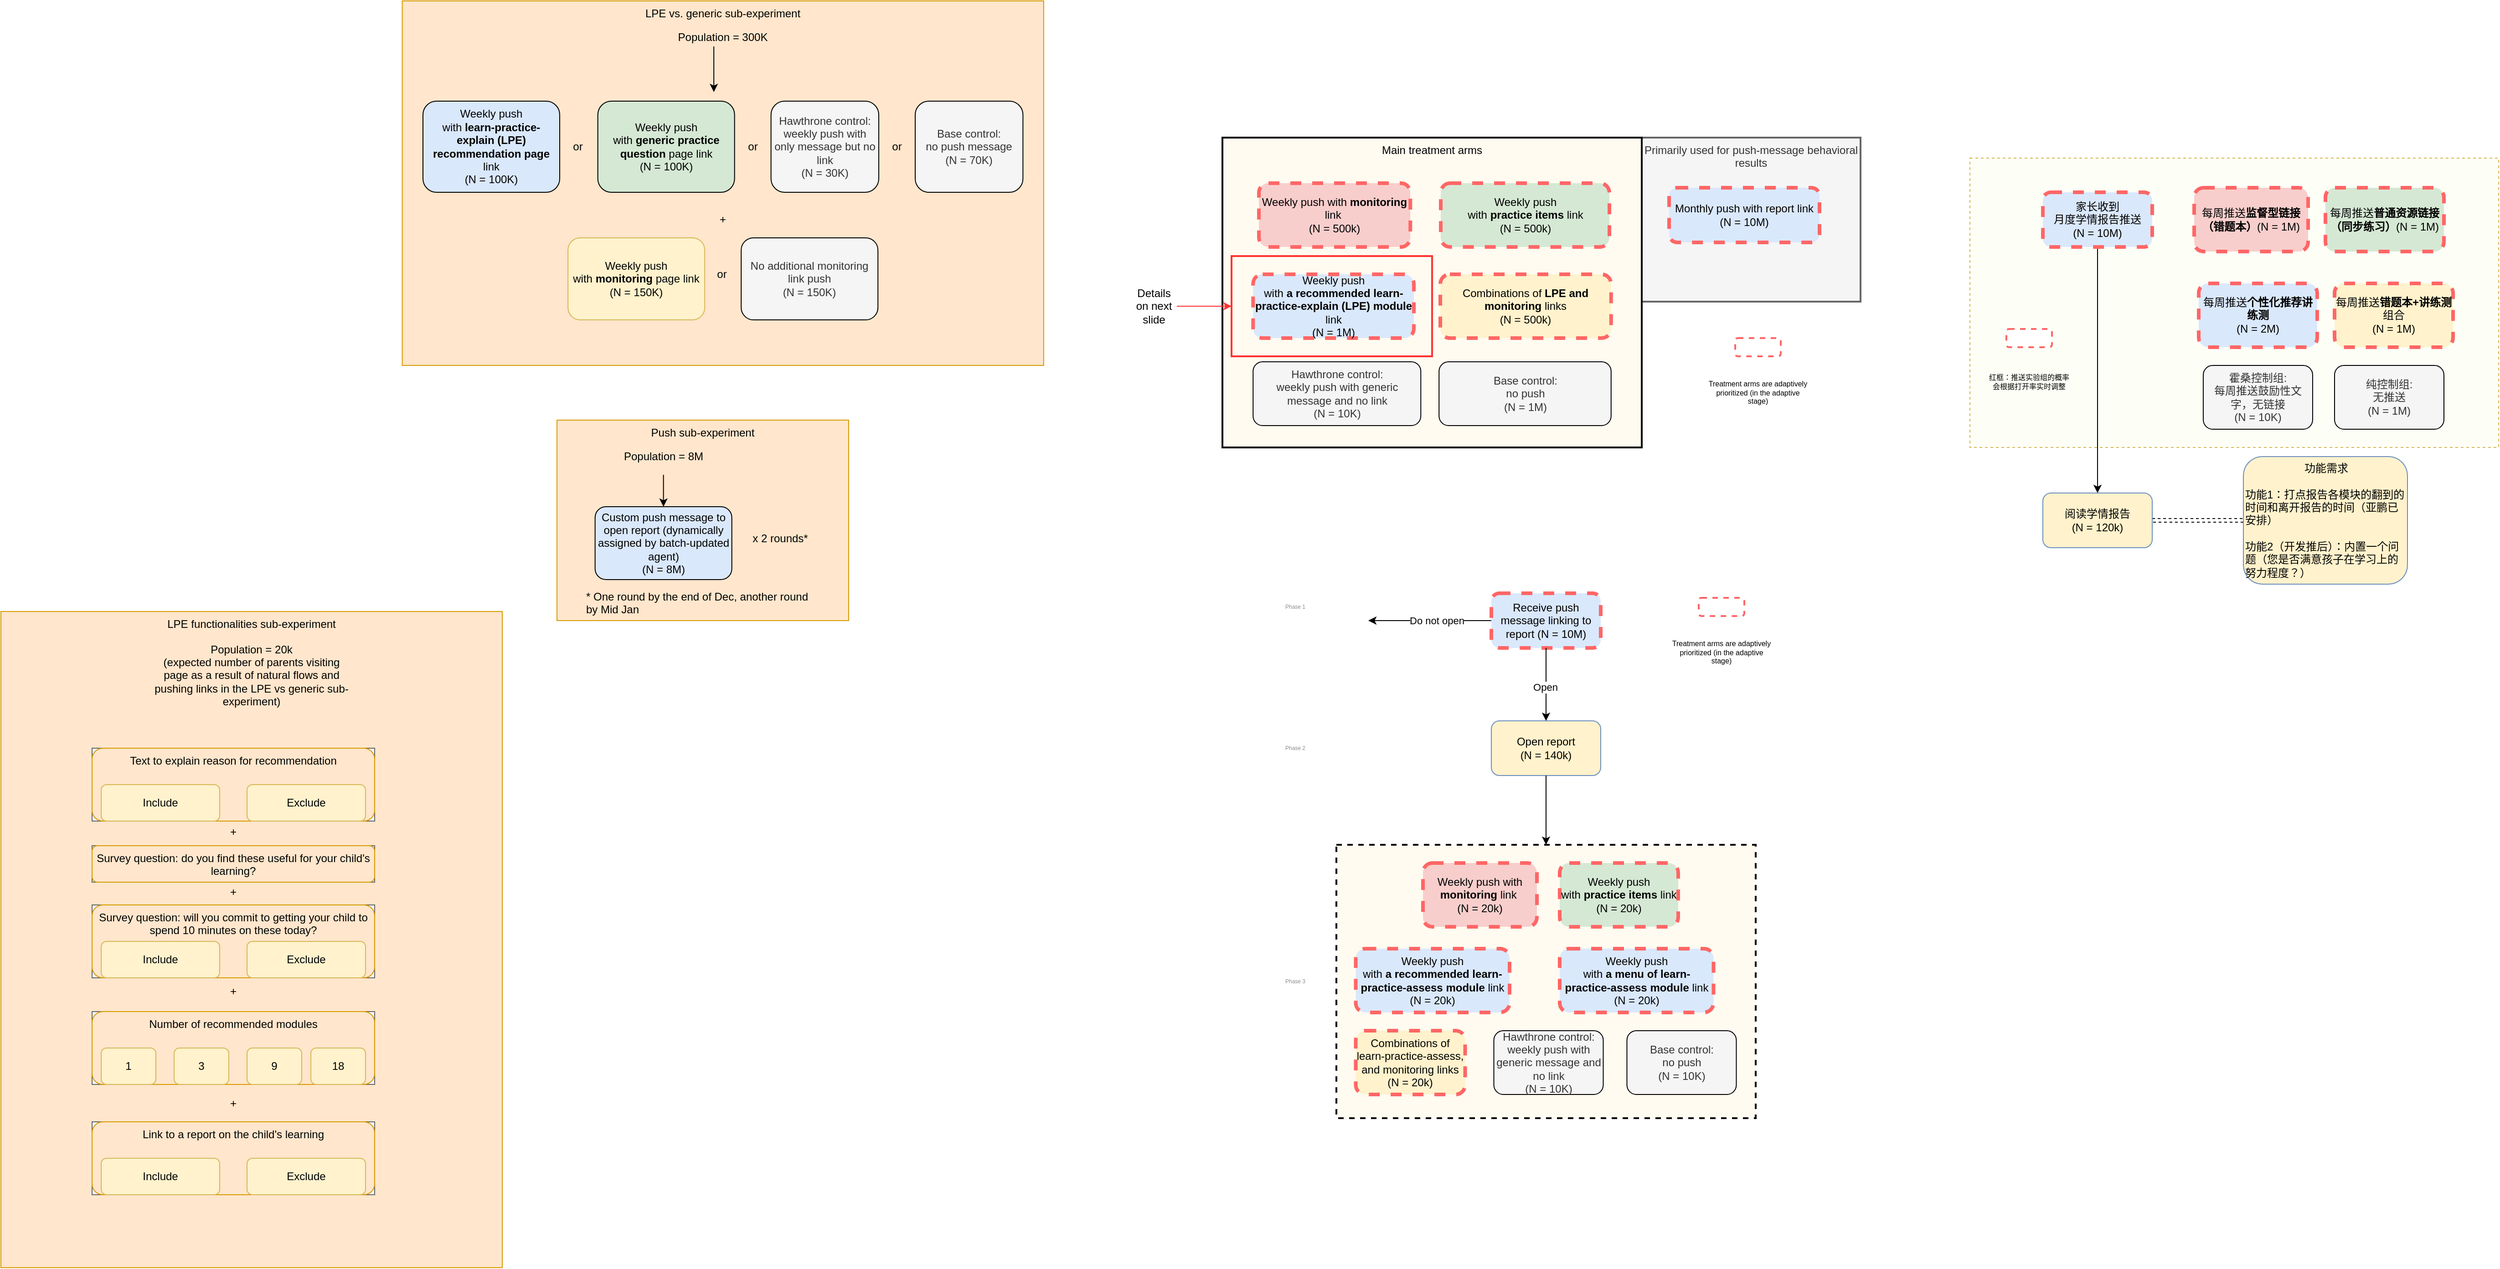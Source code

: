 <mxfile version="13.10.0" type="github">
  <diagram id="wmqv1iFFO38fnpzEHn-s" name="Page-1">
    <mxGraphModel dx="2842" dy="1782" grid="1" gridSize="10" guides="1" tooltips="1" connect="1" arrows="1" fold="1" page="1" pageScale="1" pageWidth="827" pageHeight="1169" math="0" shadow="0">
      <root>
        <mxCell id="0" />
        <mxCell id="1" parent="0" />
        <mxCell id="yDWuqftPPL2XFV_4qdqE-8" value="" style="rounded=0;whiteSpace=wrap;html=1;strokeColor=#d6b656;dashed=1;fillColor=#FDFFF7;" parent="1" vertex="1">
          <mxGeometry x="870" y="-897.5" width="580" height="317.5" as="geometry" />
        </mxCell>
        <mxCell id="1nqe7X7OOSDAjEZEZXh3-1" style="edgeStyle=orthogonalEdgeStyle;rounded=0;orthogonalLoop=1;jettySize=auto;html=1;entryX=0.5;entryY=0;entryDx=0;entryDy=0;" parent="1" source="1nqe7X7OOSDAjEZEZXh3-5" target="1nqe7X7OOSDAjEZEZXh3-7" edge="1">
          <mxGeometry relative="1" as="geometry" />
        </mxCell>
        <mxCell id="1nqe7X7OOSDAjEZEZXh3-5" value="家长收到&lt;br&gt;月度学情报告推送&lt;br&gt;(N = 10M)" style="rounded=1;whiteSpace=wrap;html=1;fillColor=#dae8fc;dashed=1;strokeColor=#FF6666;strokeWidth=4;" parent="1" vertex="1">
          <mxGeometry x="950" y="-860" width="120" height="60" as="geometry" />
        </mxCell>
        <mxCell id="yDWuqftPPL2XFV_4qdqE-2" style="edgeStyle=orthogonalEdgeStyle;rounded=0;orthogonalLoop=1;jettySize=auto;html=1;exitX=1;exitY=0.5;exitDx=0;exitDy=0;shape=link;dashed=1;" parent="1" source="1nqe7X7OOSDAjEZEZXh3-7" target="1nqe7X7OOSDAjEZEZXh3-21" edge="1">
          <mxGeometry relative="1" as="geometry" />
        </mxCell>
        <mxCell id="1nqe7X7OOSDAjEZEZXh3-7" value="阅读学情报告&lt;br&gt;(N = 120k)" style="rounded=1;whiteSpace=wrap;html=1;strokeColor=#6c8ebf;fillColor=#FFF2CC;" parent="1" vertex="1">
          <mxGeometry x="950" y="-530" width="120" height="60" as="geometry" />
        </mxCell>
        <mxCell id="1nqe7X7OOSDAjEZEZXh3-15" value="每周推送&lt;b&gt;监督型链接（错题本）&lt;/b&gt;(N = 1M)" style="rounded=1;whiteSpace=wrap;html=1;fillColor=#f8cecc;dashed=1;strokeWidth=4;strokeColor=#FF6666;" parent="1" vertex="1">
          <mxGeometry x="1116" y="-865" width="125" height="70" as="geometry" />
        </mxCell>
        <mxCell id="1nqe7X7OOSDAjEZEZXh3-16" value="每周推送&lt;b&gt;普通资源链接（同步练习）&lt;/b&gt;(N = 1M)" style="rounded=1;whiteSpace=wrap;html=1;fillColor=#d5e8d4;dashed=1;strokeWidth=4;strokeColor=#FF6666;" parent="1" vertex="1">
          <mxGeometry x="1260" y="-865" width="130" height="70" as="geometry" />
        </mxCell>
        <mxCell id="1nqe7X7OOSDAjEZEZXh3-17" value="每周推送&lt;b&gt;错题本+讲练测&lt;/b&gt;组合&lt;br&gt;(N = 1M)" style="rounded=1;whiteSpace=wrap;html=1;fillColor=#fff2cc;strokeColor=#FF6666;dashed=1;strokeWidth=4;" parent="1" vertex="1">
          <mxGeometry x="1270" y="-760" width="130" height="70" as="geometry" />
        </mxCell>
        <mxCell id="1nqe7X7OOSDAjEZEZXh3-18" value="霍桑控制组:&lt;br&gt;每周推送鼓励性文字，无链接&lt;br&gt;(N = 10K)" style="rounded=1;whiteSpace=wrap;html=1;strokeWidth=1;fillColor=#f5f5f5;fontColor=#333333;" parent="1" vertex="1">
          <mxGeometry x="1125.98" y="-670" width="120" height="70" as="geometry" />
        </mxCell>
        <mxCell id="1nqe7X7OOSDAjEZEZXh3-19" value="纯控制组:&lt;br&gt;无推送&lt;br&gt;(N = 1M)" style="rounded=1;whiteSpace=wrap;html=1;fillColor=#f5f5f5;strokeWidth=1;fontColor=#333333;" parent="1" vertex="1">
          <mxGeometry x="1270" y="-670" width="120" height="70" as="geometry" />
        </mxCell>
        <mxCell id="1nqe7X7OOSDAjEZEZXh3-20" value="每周推送&lt;b&gt;个性化推荐讲练测&lt;/b&gt;&lt;br&gt;(N = 2M)" style="rounded=1;whiteSpace=wrap;html=1;fillColor=#dae8fc;strokeWidth=4;dashed=1;strokeColor=#FF6666;" parent="1" vertex="1">
          <mxGeometry x="1120.985" y="-760" width="130" height="70" as="geometry" />
        </mxCell>
        <mxCell id="yDWuqftPPL2XFV_4qdqE-4" value="" style="group" parent="1" vertex="1" connectable="0">
          <mxGeometry x="890" y="-710" width="90" height="80" as="geometry" />
        </mxCell>
        <mxCell id="1nqe7X7OOSDAjEZEZXh3-8" value="" style="rounded=1;whiteSpace=wrap;html=1;dashed=1;strokeColor=#FF6666;strokeWidth=2;" parent="yDWuqftPPL2XFV_4qdqE-4" vertex="1">
          <mxGeometry x="20" width="50" height="20" as="geometry" />
        </mxCell>
        <mxCell id="1nqe7X7OOSDAjEZEZXh3-9" value="&lt;font style=&quot;font-size: 8px&quot;&gt;红框：推送实验组的概率会根据打开率实时调整&lt;/font&gt;" style="text;html=1;strokeColor=none;fillColor=none;align=center;verticalAlign=middle;whiteSpace=wrap;rounded=0;dashed=1;fontSize=6;" parent="yDWuqftPPL2XFV_4qdqE-4" vertex="1">
          <mxGeometry y="45" width="90" height="25" as="geometry" />
        </mxCell>
        <mxCell id="1nqe7X7OOSDAjEZEZXh3-21" value="&lt;div style=&quot;text-align: center&quot;&gt;&lt;span&gt;功能需求&lt;/span&gt;&lt;/div&gt;&lt;br&gt;功能1：打点报告各模块的翻到的时间和离开报告的时间（亚鹏已安排）&lt;br&gt;&lt;br&gt;功能2（开发推后）：内置一个问题（您是否满意孩子在学习上的努力程度？）" style="rounded=1;whiteSpace=wrap;html=1;strokeColor=#6c8ebf;fillColor=#FFF2CC;align=left;" parent="1" vertex="1">
          <mxGeometry x="1170" y="-570" width="180" height="140" as="geometry" />
        </mxCell>
        <mxCell id="sNDBSSbwvEkW0RheFAsR-1" value="" style="group" parent="1" vertex="1" connectable="0">
          <mxGeometry x="100" y="-420" width="555" height="576" as="geometry" />
        </mxCell>
        <mxCell id="A09yIr3bGjbmGhFP6ExZ-3" style="edgeStyle=orthogonalEdgeStyle;rounded=0;orthogonalLoop=1;jettySize=auto;html=1;" parent="sNDBSSbwvEkW0RheFAsR-1" source="JsFcr4rtg8s_-A217rBF-1" edge="1">
          <mxGeometry relative="1" as="geometry">
            <mxPoint x="110" y="30" as="targetPoint" />
          </mxGeometry>
        </mxCell>
        <mxCell id="A09yIr3bGjbmGhFP6ExZ-5" value="Do not open" style="edgeLabel;html=1;align=center;verticalAlign=middle;resizable=0;points=[];" parent="A09yIr3bGjbmGhFP6ExZ-3" vertex="1" connectable="0">
          <mxGeometry x="-0.116" relative="1" as="geometry">
            <mxPoint as="offset" />
          </mxGeometry>
        </mxCell>
        <mxCell id="JsFcr4rtg8s_-A217rBF-1" value="Receive push message linking to report (N = 10M)" style="rounded=1;whiteSpace=wrap;html=1;fillColor=#dae8fc;dashed=1;strokeColor=#FF6666;strokeWidth=4;" parent="sNDBSSbwvEkW0RheFAsR-1" vertex="1">
          <mxGeometry x="245" width="120" height="60" as="geometry" />
        </mxCell>
        <mxCell id="JsFcr4rtg8s_-A217rBF-2" value="Open report&lt;br&gt;(N = 140k)" style="rounded=1;whiteSpace=wrap;html=1;strokeColor=#6c8ebf;fillColor=#FFF2CC;" parent="sNDBSSbwvEkW0RheFAsR-1" vertex="1">
          <mxGeometry x="245" y="140" width="120" height="60" as="geometry" />
        </mxCell>
        <mxCell id="A09yIr3bGjbmGhFP6ExZ-2" style="edgeStyle=orthogonalEdgeStyle;rounded=0;orthogonalLoop=1;jettySize=auto;html=1;entryX=0.5;entryY=0;entryDx=0;entryDy=0;" parent="sNDBSSbwvEkW0RheFAsR-1" source="JsFcr4rtg8s_-A217rBF-1" target="JsFcr4rtg8s_-A217rBF-2" edge="1">
          <mxGeometry relative="1" as="geometry" />
        </mxCell>
        <mxCell id="A09yIr3bGjbmGhFP6ExZ-6" value="Open" style="edgeLabel;html=1;align=center;verticalAlign=middle;resizable=0;points=[];" parent="A09yIr3bGjbmGhFP6ExZ-2" vertex="1" connectable="0">
          <mxGeometry x="0.057" y="-1" relative="1" as="geometry">
            <mxPoint as="offset" />
          </mxGeometry>
        </mxCell>
        <mxCell id="JsFcr4rtg8s_-A217rBF-27" value="" style="rounded=1;whiteSpace=wrap;html=1;dashed=1;strokeColor=#FF6666;strokeWidth=2;" parent="sNDBSSbwvEkW0RheFAsR-1" vertex="1">
          <mxGeometry x="472.5" y="5" width="50" height="20" as="geometry" />
        </mxCell>
        <mxCell id="JsFcr4rtg8s_-A217rBF-28" value="&lt;font style=&quot;font-size: 8px&quot;&gt;Treatment arms are adaptively prioritized (in the adaptive stage)&lt;/font&gt;" style="text;html=1;strokeColor=none;fillColor=none;align=center;verticalAlign=middle;whiteSpace=wrap;rounded=0;dashed=1;fontSize=6;" parent="sNDBSSbwvEkW0RheFAsR-1" vertex="1">
          <mxGeometry x="440" y="55" width="115" height="20" as="geometry" />
        </mxCell>
        <mxCell id="JsFcr4rtg8s_-A217rBF-31" value="Phase 1" style="text;html=1;strokeColor=none;fillColor=none;align=center;verticalAlign=middle;whiteSpace=wrap;rounded=0;dashed=1;fontSize=6;fontColor=#8C8C8C;" parent="sNDBSSbwvEkW0RheFAsR-1" vertex="1">
          <mxGeometry y="5" width="60" height="20" as="geometry" />
        </mxCell>
        <mxCell id="JsFcr4rtg8s_-A217rBF-32" value="Phase 2" style="text;html=1;strokeColor=none;fillColor=none;align=center;verticalAlign=middle;whiteSpace=wrap;rounded=0;dashed=1;fontSize=6;fontColor=#8C8C8C;" parent="sNDBSSbwvEkW0RheFAsR-1" vertex="1">
          <mxGeometry y="160" width="60" height="20" as="geometry" />
        </mxCell>
        <mxCell id="JsFcr4rtg8s_-A217rBF-33" value="Phase 3" style="text;html=1;strokeColor=none;fillColor=none;align=center;verticalAlign=middle;whiteSpace=wrap;rounded=0;dashed=1;fontSize=6;fontColor=#8C8C8C;" parent="sNDBSSbwvEkW0RheFAsR-1" vertex="1">
          <mxGeometry y="416" width="60" height="20" as="geometry" />
        </mxCell>
        <mxCell id="A09yIr3bGjbmGhFP6ExZ-16" value="" style="group" parent="sNDBSSbwvEkW0RheFAsR-1" vertex="1" connectable="0">
          <mxGeometry x="75" y="276" width="460" height="300" as="geometry" />
        </mxCell>
        <mxCell id="A09yIr3bGjbmGhFP6ExZ-15" value="" style="rounded=0;whiteSpace=wrap;html=1;strokeColor=#000000;strokeWidth=2;dashed=1;fillColor=#FFFBF0;" parent="A09yIr3bGjbmGhFP6ExZ-16" vertex="1">
          <mxGeometry width="460" height="300" as="geometry" />
        </mxCell>
        <mxCell id="JsFcr4rtg8s_-A217rBF-3" value="Weekly push with &lt;b&gt;monitoring&lt;/b&gt; link&amp;nbsp;&lt;br&gt;(N = 20k)" style="rounded=1;whiteSpace=wrap;html=1;fillColor=#f8cecc;dashed=1;strokeWidth=4;strokeColor=#FF6666;" parent="A09yIr3bGjbmGhFP6ExZ-16" vertex="1">
          <mxGeometry x="95" y="20" width="125" height="70" as="geometry" />
        </mxCell>
        <mxCell id="JsFcr4rtg8s_-A217rBF-13" value="Weekly push&lt;br&gt;with &lt;b&gt;practice items&lt;/b&gt;&amp;nbsp;link&lt;br&gt;(N = 20k)" style="rounded=1;whiteSpace=wrap;html=1;fillColor=#d5e8d4;dashed=1;strokeWidth=4;strokeColor=#FF6666;" parent="A09yIr3bGjbmGhFP6ExZ-16" vertex="1">
          <mxGeometry x="245" y="20" width="130" height="70" as="geometry" />
        </mxCell>
        <mxCell id="A09yIr3bGjbmGhFP6ExZ-12" value="Combinations of learn-practice-assess, and monitoring links&lt;br&gt;(N = 20k)" style="rounded=1;whiteSpace=wrap;html=1;fillColor=#fff2cc;strokeColor=#FF6666;dashed=1;strokeWidth=4;" parent="A09yIr3bGjbmGhFP6ExZ-16" vertex="1">
          <mxGeometry x="21.26" y="204" width="120" height="70" as="geometry" />
        </mxCell>
        <mxCell id="A09yIr3bGjbmGhFP6ExZ-13" value="Hawthrone control:&lt;br&gt;weekly push with generic message and no link&lt;br&gt;(N = 10K)" style="rounded=1;whiteSpace=wrap;html=1;strokeWidth=1;fillColor=#f5f5f5;fontColor=#333333;" parent="A09yIr3bGjbmGhFP6ExZ-16" vertex="1">
          <mxGeometry x="172.76" y="204" width="120" height="70" as="geometry" />
        </mxCell>
        <mxCell id="A09yIr3bGjbmGhFP6ExZ-14" value="Base control:&lt;br&gt;no push&lt;br&gt;(N = 10K)" style="rounded=1;whiteSpace=wrap;html=1;fillColor=#f5f5f5;strokeWidth=1;fontColor=#333333;" parent="A09yIr3bGjbmGhFP6ExZ-16" vertex="1">
          <mxGeometry x="318.75" y="204" width="120" height="70" as="geometry" />
        </mxCell>
        <mxCell id="-16Hgku7zGPm_oZAu_-D-4" value="Weekly push&lt;br&gt;with &lt;b&gt;a recommended learn-practice-assess&lt;/b&gt; &lt;b&gt;module&lt;/b&gt; link&lt;br&gt;(N = 20k)" style="rounded=1;whiteSpace=wrap;html=1;fillColor=#dae8fc;strokeWidth=4;dashed=1;strokeColor=#FF6666;" parent="A09yIr3bGjbmGhFP6ExZ-16" vertex="1">
          <mxGeometry x="21.26" y="114" width="168.74" height="70" as="geometry" />
        </mxCell>
        <mxCell id="Xcve2iB28-KKLiL9tFM6-1" value="Weekly push&lt;br&gt;with &lt;b&gt;a menu of learn-practice-assess&lt;/b&gt; &lt;b&gt;module&lt;/b&gt; link&lt;br&gt;(N = 20k)" style="rounded=1;whiteSpace=wrap;html=1;fillColor=#dae8fc;strokeWidth=4;dashed=1;strokeColor=#FF6666;" parent="A09yIr3bGjbmGhFP6ExZ-16" vertex="1">
          <mxGeometry x="245" y="114" width="168.74" height="70" as="geometry" />
        </mxCell>
        <mxCell id="-16Hgku7zGPm_oZAu_-D-1" style="edgeStyle=orthogonalEdgeStyle;rounded=0;orthogonalLoop=1;jettySize=auto;html=1;entryX=0.5;entryY=0;entryDx=0;entryDy=0;" parent="sNDBSSbwvEkW0RheFAsR-1" source="JsFcr4rtg8s_-A217rBF-2" target="A09yIr3bGjbmGhFP6ExZ-15" edge="1">
          <mxGeometry relative="1" as="geometry" />
        </mxCell>
        <mxCell id="sNDBSSbwvEkW0RheFAsR-30" value="" style="group" parent="1" vertex="1" connectable="0">
          <mxGeometry x="50" y="-920" width="700" height="340" as="geometry" />
        </mxCell>
        <mxCell id="sNDBSSbwvEkW0RheFAsR-27" value="Primarily used for push-message behavioral results" style="rounded=0;whiteSpace=wrap;html=1;fillColor=#f5f5f5;strokeColor=#666666;fontColor=#333333;verticalAlign=top;strokeWidth=2;" parent="sNDBSSbwvEkW0RheFAsR-30" vertex="1">
          <mxGeometry x="460" width="240" height="180" as="geometry" />
        </mxCell>
        <mxCell id="sNDBSSbwvEkW0RheFAsR-24" value="Monthly push with report link (N = 10M)" style="rounded=1;whiteSpace=wrap;html=1;fillColor=#dae8fc;dashed=1;strokeColor=#FF6666;strokeWidth=4;" parent="sNDBSSbwvEkW0RheFAsR-30" vertex="1">
          <mxGeometry x="490" y="55" width="165" height="60" as="geometry" />
        </mxCell>
        <mxCell id="sNDBSSbwvEkW0RheFAsR-14" value="" style="group" parent="sNDBSSbwvEkW0RheFAsR-30" vertex="1" connectable="0">
          <mxGeometry y="40" width="460" height="300" as="geometry" />
        </mxCell>
        <mxCell id="sNDBSSbwvEkW0RheFAsR-15" value="Main treatment arms" style="rounded=0;whiteSpace=wrap;html=1;strokeColor=#000000;strokeWidth=2;fillColor=#FFFBF0;verticalAlign=top;" parent="sNDBSSbwvEkW0RheFAsR-14" vertex="1">
          <mxGeometry y="-40" width="460" height="340" as="geometry" />
        </mxCell>
        <mxCell id="sNDBSSbwvEkW0RheFAsR-16" value="Weekly push with &lt;b&gt;monitoring&lt;/b&gt; link&amp;nbsp;&lt;br&gt;(N = 500k)" style="rounded=1;whiteSpace=wrap;html=1;fillColor=#f8cecc;dashed=1;strokeWidth=4;strokeColor=#FF6666;" parent="sNDBSSbwvEkW0RheFAsR-14" vertex="1">
          <mxGeometry x="40" y="10" width="166.13" height="70" as="geometry" />
        </mxCell>
        <mxCell id="sNDBSSbwvEkW0RheFAsR-17" value="Weekly push&lt;br&gt;with &lt;b&gt;practice items&lt;/b&gt;&amp;nbsp;link&lt;br&gt;(N = 500k)" style="rounded=1;whiteSpace=wrap;html=1;fillColor=#d5e8d4;dashed=1;strokeWidth=4;strokeColor=#FF6666;" parent="sNDBSSbwvEkW0RheFAsR-14" vertex="1">
          <mxGeometry x="239.51" y="10" width="185" height="70" as="geometry" />
        </mxCell>
        <mxCell id="sNDBSSbwvEkW0RheFAsR-19" value="Hawthrone control:&lt;br&gt;weekly push with generic message and no link&lt;br&gt;(N = 10K)" style="rounded=1;whiteSpace=wrap;html=1;strokeWidth=1;fillColor=#f5f5f5;fontColor=#333333;" parent="sNDBSSbwvEkW0RheFAsR-14" vertex="1">
          <mxGeometry x="33.63" y="206" width="184" height="70" as="geometry" />
        </mxCell>
        <mxCell id="sNDBSSbwvEkW0RheFAsR-20" value="Base control:&lt;br&gt;no push&lt;br&gt;(N = 1M)" style="rounded=1;whiteSpace=wrap;html=1;fillColor=#f5f5f5;strokeWidth=1;fontColor=#333333;" parent="sNDBSSbwvEkW0RheFAsR-14" vertex="1">
          <mxGeometry x="237.63" y="206" width="188.75" height="70" as="geometry" />
        </mxCell>
        <mxCell id="sNDBSSbwvEkW0RheFAsR-18" value="Combinations of &lt;b&gt;LPE and monitoring &lt;/b&gt;links&lt;br&gt;(N = 500k)" style="rounded=1;whiteSpace=wrap;html=1;fillColor=#fff2cc;strokeColor=#FF6666;dashed=1;strokeWidth=4;" parent="sNDBSSbwvEkW0RheFAsR-14" vertex="1">
          <mxGeometry x="239.01" y="110" width="187.37" height="70" as="geometry" />
        </mxCell>
        <mxCell id="sNDBSSbwvEkW0RheFAsR-32" value="" style="rounded=0;whiteSpace=wrap;html=1;strokeWidth=2;strokeColor=#FF3333;fillColor=none;" parent="sNDBSSbwvEkW0RheFAsR-14" vertex="1">
          <mxGeometry x="10" y="90" width="220" height="110" as="geometry" />
        </mxCell>
        <mxCell id="sNDBSSbwvEkW0RheFAsR-21" value="Weekly push&lt;br&gt;with &lt;b&gt;a recommended learn-practice-explain (LPE)&lt;/b&gt; &lt;b&gt;module&lt;/b&gt; link&lt;br&gt;(N = 1M)" style="rounded=1;whiteSpace=wrap;html=1;fillColor=#dae8fc;strokeWidth=4;dashed=1;strokeColor=#FF6666;" parent="sNDBSSbwvEkW0RheFAsR-14" vertex="1">
          <mxGeometry x="33.63" y="110" width="176.37" height="70" as="geometry" />
        </mxCell>
        <mxCell id="sNDBSSbwvEkW0RheFAsR-25" value="" style="rounded=1;whiteSpace=wrap;html=1;dashed=1;strokeColor=#FF6666;strokeWidth=2;" parent="sNDBSSbwvEkW0RheFAsR-30" vertex="1">
          <mxGeometry x="562.5" y="220" width="50" height="20" as="geometry" />
        </mxCell>
        <mxCell id="sNDBSSbwvEkW0RheFAsR-26" value="&lt;font style=&quot;font-size: 8px&quot;&gt;Treatment arms are adaptively prioritized (in the adaptive stage)&lt;/font&gt;" style="text;html=1;strokeColor=none;fillColor=none;align=center;verticalAlign=middle;whiteSpace=wrap;rounded=0;dashed=1;fontSize=6;" parent="sNDBSSbwvEkW0RheFAsR-30" vertex="1">
          <mxGeometry x="530" y="270" width="115" height="20" as="geometry" />
        </mxCell>
        <mxCell id="sNDBSSbwvEkW0RheFAsR-34" style="edgeStyle=orthogonalEdgeStyle;rounded=0;orthogonalLoop=1;jettySize=auto;html=1;entryX=0;entryY=0.5;entryDx=0;entryDy=0;strokeColor=#FF3333;" parent="1" source="sNDBSSbwvEkW0RheFAsR-33" target="sNDBSSbwvEkW0RheFAsR-32" edge="1">
          <mxGeometry relative="1" as="geometry" />
        </mxCell>
        <mxCell id="sNDBSSbwvEkW0RheFAsR-33" value="Details on next slide" style="text;html=1;strokeColor=none;fillColor=none;align=center;verticalAlign=middle;whiteSpace=wrap;rounded=0;" parent="1" vertex="1">
          <mxGeometry x="-50" y="-745" width="50" height="20" as="geometry" />
        </mxCell>
        <mxCell id="8Bwlcs6SDQ69KpZzMY93-1" value="LPE functionalities sub-experiment" style="rounded=0;whiteSpace=wrap;html=1;strokeWidth=1;verticalAlign=top;fillColor=#ffe6cc;strokeColor=#d79b00;" vertex="1" parent="1">
          <mxGeometry x="-1290" y="-400" width="550" height="720" as="geometry" />
        </mxCell>
        <mxCell id="8Bwlcs6SDQ69KpZzMY93-2" value="Push sub-experiment" style="rounded=0;whiteSpace=wrap;html=1;strokeWidth=1;verticalAlign=top;fillColor=#ffe6cc;strokeColor=#d79b00;" vertex="1" parent="1">
          <mxGeometry x="-680" y="-610" width="320" height="220" as="geometry" />
        </mxCell>
        <mxCell id="8Bwlcs6SDQ69KpZzMY93-3" value="LPE vs. generic sub-experiment" style="rounded=0;whiteSpace=wrap;html=1;strokeWidth=1;verticalAlign=top;fillColor=#ffe6cc;strokeColor=#d79b00;" vertex="1" parent="1">
          <mxGeometry x="-849.73" y="-1070" width="703.63" height="400" as="geometry" />
        </mxCell>
        <mxCell id="8Bwlcs6SDQ69KpZzMY93-6" value="Population = 300K" style="text;html=1;strokeColor=none;fillColor=none;align=center;verticalAlign=middle;whiteSpace=wrap;rounded=0;" vertex="1" parent="1">
          <mxGeometry x="-554.73" y="-1050" width="113.63" height="40" as="geometry" />
        </mxCell>
        <mxCell id="8Bwlcs6SDQ69KpZzMY93-12" value="" style="group" vertex="1" connectable="0" parent="1">
          <mxGeometry x="-827.005" y="-960" width="658.18" height="100" as="geometry" />
        </mxCell>
        <mxCell id="8Bwlcs6SDQ69KpZzMY93-4" value="Weekly push&lt;br&gt;with &lt;b&gt;generic practice question&lt;/b&gt; page link&lt;br&gt;(N = 100K)" style="rounded=1;whiteSpace=wrap;html=1;fillColor=#d5e8d4;strokeWidth=1;" vertex="1" parent="8Bwlcs6SDQ69KpZzMY93-12">
          <mxGeometry x="191.82" width="150" height="100" as="geometry" />
        </mxCell>
        <mxCell id="8Bwlcs6SDQ69KpZzMY93-5" value="Weekly push&lt;br&gt;with&lt;b&gt;&amp;nbsp;learn-practice-explain (LPE) recommendation&amp;nbsp;&lt;/b&gt;&lt;b&gt;page&lt;/b&gt; link&lt;br&gt;(N = 100K)" style="rounded=1;whiteSpace=wrap;html=1;fillColor=#dae8fc;strokeWidth=1;" vertex="1" parent="8Bwlcs6SDQ69KpZzMY93-12">
          <mxGeometry width="150" height="100" as="geometry" />
        </mxCell>
        <mxCell id="8Bwlcs6SDQ69KpZzMY93-7" value="Hawthrone control:&lt;br&gt;weekly push with only message but no link&lt;br&gt;(N = 30K)" style="rounded=1;whiteSpace=wrap;html=1;strokeWidth=1;fillColor=#f5f5f5;fontColor=#333333;" vertex="1" parent="8Bwlcs6SDQ69KpZzMY93-12">
          <mxGeometry x="381.82" width="118.18" height="100" as="geometry" />
        </mxCell>
        <mxCell id="8Bwlcs6SDQ69KpZzMY93-8" value="or" style="text;html=1;strokeColor=none;fillColor=none;align=center;verticalAlign=middle;whiteSpace=wrap;rounded=0;" vertex="1" parent="8Bwlcs6SDQ69KpZzMY93-12">
          <mxGeometry x="150" y="40" width="40" height="20" as="geometry" />
        </mxCell>
        <mxCell id="8Bwlcs6SDQ69KpZzMY93-9" value="or" style="text;html=1;strokeColor=none;fillColor=none;align=center;verticalAlign=middle;whiteSpace=wrap;rounded=0;" vertex="1" parent="8Bwlcs6SDQ69KpZzMY93-12">
          <mxGeometry x="341.82" y="40" width="40" height="20" as="geometry" />
        </mxCell>
        <mxCell id="8Bwlcs6SDQ69KpZzMY93-10" value="Base control:&lt;br&gt;no push message&lt;br&gt;(N = 70K)" style="rounded=1;whiteSpace=wrap;html=1;strokeWidth=1;fillColor=#f5f5f5;fontColor=#333333;" vertex="1" parent="8Bwlcs6SDQ69KpZzMY93-12">
          <mxGeometry x="540" width="118.18" height="100" as="geometry" />
        </mxCell>
        <mxCell id="8Bwlcs6SDQ69KpZzMY93-11" value="or" style="text;html=1;strokeColor=none;fillColor=none;align=center;verticalAlign=middle;whiteSpace=wrap;rounded=0;" vertex="1" parent="8Bwlcs6SDQ69KpZzMY93-12">
          <mxGeometry x="500" y="40" width="40" height="20" as="geometry" />
        </mxCell>
        <mxCell id="8Bwlcs6SDQ69KpZzMY93-16" value="" style="endArrow=classic;html=1;" edge="1" parent="1">
          <mxGeometry width="50" height="50" relative="1" as="geometry">
            <mxPoint x="-507.92" y="-1020" as="sourcePoint" />
            <mxPoint x="-507.92" y="-970" as="targetPoint" />
          </mxGeometry>
        </mxCell>
        <mxCell id="8Bwlcs6SDQ69KpZzMY93-18" value="+" style="text;html=1;strokeColor=none;fillColor=none;align=center;verticalAlign=middle;whiteSpace=wrap;rounded=0;" vertex="1" parent="1">
          <mxGeometry x="-517.915" y="-840" width="40" height="20" as="geometry" />
        </mxCell>
        <mxCell id="8Bwlcs6SDQ69KpZzMY93-21" value="" style="group" vertex="1" connectable="0" parent="1">
          <mxGeometry x="-667.92" y="-810" width="340.01" height="90" as="geometry" />
        </mxCell>
        <mxCell id="8Bwlcs6SDQ69KpZzMY93-17" value="&lt;span&gt;Weekly push&lt;/span&gt;&lt;br&gt;&lt;span&gt;with&amp;nbsp;&lt;/span&gt;&lt;b&gt;monitoring&lt;/b&gt;&lt;span&gt;&amp;nbsp;page link&lt;/span&gt;&lt;br&gt;&lt;span&gt;(N = 150K)&lt;/span&gt;" style="rounded=1;whiteSpace=wrap;html=1;strokeColor=#d6b656;strokeWidth=1;fillColor=#fff2cc;" vertex="1" parent="8Bwlcs6SDQ69KpZzMY93-21">
          <mxGeometry width="150.01" height="90" as="geometry" />
        </mxCell>
        <mxCell id="8Bwlcs6SDQ69KpZzMY93-19" value="No additional monitoring link push&lt;br&gt;(N = 150K)" style="rounded=1;whiteSpace=wrap;html=1;strokeWidth=1;fillColor=#f5f5f5;fontColor=#333333;" vertex="1" parent="8Bwlcs6SDQ69KpZzMY93-21">
          <mxGeometry x="190.01" width="150" height="90" as="geometry" />
        </mxCell>
        <mxCell id="8Bwlcs6SDQ69KpZzMY93-20" value="or" style="text;html=1;strokeColor=none;fillColor=none;align=center;verticalAlign=middle;whiteSpace=wrap;rounded=0;" vertex="1" parent="8Bwlcs6SDQ69KpZzMY93-21">
          <mxGeometry x="149.09" y="30" width="40" height="20" as="geometry" />
        </mxCell>
        <mxCell id="8Bwlcs6SDQ69KpZzMY93-25" style="edgeStyle=orthogonalEdgeStyle;rounded=0;orthogonalLoop=1;jettySize=auto;html=1;exitX=0.5;exitY=1;exitDx=0;exitDy=0;entryX=0.5;entryY=0;entryDx=0;entryDy=0;" edge="1" parent="1" source="8Bwlcs6SDQ69KpZzMY93-22" target="8Bwlcs6SDQ69KpZzMY93-24">
          <mxGeometry relative="1" as="geometry" />
        </mxCell>
        <mxCell id="8Bwlcs6SDQ69KpZzMY93-22" value="Population = 8M" style="text;html=1;strokeColor=none;fillColor=none;align=center;verticalAlign=middle;whiteSpace=wrap;rounded=0;" vertex="1" parent="1">
          <mxGeometry x="-620.0" y="-590" width="113.63" height="40" as="geometry" />
        </mxCell>
        <mxCell id="8Bwlcs6SDQ69KpZzMY93-24" value="Custom push message to open report (dynamically assigned by batch-updated agent)&lt;br&gt;(N = 8M)" style="rounded=1;whiteSpace=wrap;html=1;fillColor=#dae8fc;strokeWidth=1;" vertex="1" parent="1">
          <mxGeometry x="-638.18" y="-515" width="150" height="80" as="geometry" />
        </mxCell>
        <mxCell id="8Bwlcs6SDQ69KpZzMY93-26" value="x 2 rounds*" style="text;html=1;strokeColor=none;fillColor=none;align=center;verticalAlign=middle;whiteSpace=wrap;rounded=0;" vertex="1" parent="1">
          <mxGeometry x="-470" y="-500" width="70" height="40" as="geometry" />
        </mxCell>
        <mxCell id="8Bwlcs6SDQ69KpZzMY93-27" style="edgeStyle=orthogonalEdgeStyle;rounded=0;orthogonalLoop=1;jettySize=auto;html=1;exitX=0.5;exitY=1;exitDx=0;exitDy=0;" edge="1" parent="1" source="8Bwlcs6SDQ69KpZzMY93-26" target="8Bwlcs6SDQ69KpZzMY93-26">
          <mxGeometry relative="1" as="geometry" />
        </mxCell>
        <mxCell id="8Bwlcs6SDQ69KpZzMY93-28" value="&lt;span style=&quot;color: rgb(0 , 0 , 0) ; font-family: &amp;#34;helvetica&amp;#34; ; font-size: 12px ; font-style: normal ; font-weight: 400 ; letter-spacing: normal ; text-align: center ; text-indent: 0px ; text-transform: none ; word-spacing: 0px ; display: inline ; float: none&quot;&gt;* One round by the end of Dec, another round by Mid Jan&lt;/span&gt;" style="text;whiteSpace=wrap;html=1;" vertex="1" parent="1">
          <mxGeometry x="-650" y="-430" width="260" height="30" as="geometry" />
        </mxCell>
        <mxCell id="8Bwlcs6SDQ69KpZzMY93-29" value="" style="group;fillColor=#f5f5f5;strokeColor=#666666;fontColor=#333333;" vertex="1" connectable="0" parent="1">
          <mxGeometry x="-1190" y="-250" width="310" height="80" as="geometry" />
        </mxCell>
        <mxCell id="8Bwlcs6SDQ69KpZzMY93-30" value="Text to explain reason for recommendation&lt;br&gt;" style="rounded=1;whiteSpace=wrap;html=1;verticalAlign=top;fillColor=#ffe6cc;strokeColor=#d79b00;" vertex="1" parent="8Bwlcs6SDQ69KpZzMY93-29">
          <mxGeometry width="310" height="80" as="geometry" />
        </mxCell>
        <mxCell id="8Bwlcs6SDQ69KpZzMY93-31" value="Include" style="rounded=1;whiteSpace=wrap;html=1;fillColor=#fff2cc;strokeColor=#d6b656;" vertex="1" parent="8Bwlcs6SDQ69KpZzMY93-29">
          <mxGeometry x="10" y="40" width="130" height="40" as="geometry" />
        </mxCell>
        <mxCell id="8Bwlcs6SDQ69KpZzMY93-32" value="Exclude" style="rounded=1;whiteSpace=wrap;html=1;fillColor=#fff2cc;strokeColor=#d6b656;" vertex="1" parent="8Bwlcs6SDQ69KpZzMY93-29">
          <mxGeometry x="170" y="40" width="130" height="40" as="geometry" />
        </mxCell>
        <mxCell id="8Bwlcs6SDQ69KpZzMY93-33" value="" style="group;fillColor=#f5f5f5;strokeColor=#666666;fontColor=#333333;" vertex="1" connectable="0" parent="1">
          <mxGeometry x="-1190" y="39" width="310" height="80" as="geometry" />
        </mxCell>
        <mxCell id="8Bwlcs6SDQ69KpZzMY93-34" value="Number of recommended modules" style="rounded=1;whiteSpace=wrap;html=1;verticalAlign=top;fillColor=#ffe6cc;strokeColor=#d79b00;" vertex="1" parent="8Bwlcs6SDQ69KpZzMY93-33">
          <mxGeometry width="310" height="80" as="geometry" />
        </mxCell>
        <mxCell id="8Bwlcs6SDQ69KpZzMY93-35" value="1" style="rounded=1;whiteSpace=wrap;html=1;fillColor=#fff2cc;strokeColor=#d6b656;" vertex="1" parent="8Bwlcs6SDQ69KpZzMY93-33">
          <mxGeometry x="10" y="40" width="60" height="40" as="geometry" />
        </mxCell>
        <mxCell id="8Bwlcs6SDQ69KpZzMY93-36" value="3" style="rounded=1;whiteSpace=wrap;html=1;fillColor=#fff2cc;strokeColor=#d6b656;" vertex="1" parent="8Bwlcs6SDQ69KpZzMY93-33">
          <mxGeometry x="90" y="40" width="60" height="40" as="geometry" />
        </mxCell>
        <mxCell id="8Bwlcs6SDQ69KpZzMY93-37" value="9" style="rounded=1;whiteSpace=wrap;html=1;fillColor=#fff2cc;strokeColor=#d6b656;" vertex="1" parent="8Bwlcs6SDQ69KpZzMY93-33">
          <mxGeometry x="170" y="40" width="60" height="40" as="geometry" />
        </mxCell>
        <mxCell id="8Bwlcs6SDQ69KpZzMY93-38" value="18" style="rounded=1;whiteSpace=wrap;html=1;fillColor=#fff2cc;strokeColor=#d6b656;" vertex="1" parent="8Bwlcs6SDQ69KpZzMY93-33">
          <mxGeometry x="240" y="40" width="60" height="40" as="geometry" />
        </mxCell>
        <mxCell id="8Bwlcs6SDQ69KpZzMY93-39" value="" style="group;fillColor=#f5f5f5;strokeColor=#666666;fontColor=#333333;" vertex="1" connectable="0" parent="1">
          <mxGeometry x="-1190" y="160" width="310" height="80" as="geometry" />
        </mxCell>
        <mxCell id="8Bwlcs6SDQ69KpZzMY93-40" value="Link to a report on the child&#39;s learning" style="rounded=1;whiteSpace=wrap;html=1;verticalAlign=top;fillColor=#ffe6cc;strokeColor=#d79b00;" vertex="1" parent="8Bwlcs6SDQ69KpZzMY93-39">
          <mxGeometry width="310" height="80" as="geometry" />
        </mxCell>
        <mxCell id="8Bwlcs6SDQ69KpZzMY93-41" value="Include" style="rounded=1;whiteSpace=wrap;html=1;fillColor=#fff2cc;strokeColor=#d6b656;" vertex="1" parent="8Bwlcs6SDQ69KpZzMY93-39">
          <mxGeometry x="10" y="40" width="130" height="40" as="geometry" />
        </mxCell>
        <mxCell id="8Bwlcs6SDQ69KpZzMY93-42" value="Exclude" style="rounded=1;whiteSpace=wrap;html=1;fillColor=#fff2cc;strokeColor=#d6b656;" vertex="1" parent="8Bwlcs6SDQ69KpZzMY93-39">
          <mxGeometry x="170" y="40" width="130" height="40" as="geometry" />
        </mxCell>
        <mxCell id="8Bwlcs6SDQ69KpZzMY93-43" value="+" style="text;html=1;strokeColor=none;fillColor=none;align=center;verticalAlign=middle;whiteSpace=wrap;rounded=0;" vertex="1" parent="1">
          <mxGeometry x="-1055" y="130" width="40" height="20" as="geometry" />
        </mxCell>
        <mxCell id="8Bwlcs6SDQ69KpZzMY93-44" value="" style="group;fillColor=#f5f5f5;strokeColor=#666666;fontColor=#333333;" vertex="1" connectable="0" parent="1">
          <mxGeometry x="-1190" y="-143" width="310" height="40" as="geometry" />
        </mxCell>
        <mxCell id="8Bwlcs6SDQ69KpZzMY93-45" value="Survey question: do you find these useful for your child&#39;s learning?" style="rounded=1;whiteSpace=wrap;html=1;verticalAlign=top;fillColor=#ffe6cc;strokeColor=#d79b00;" vertex="1" parent="8Bwlcs6SDQ69KpZzMY93-44">
          <mxGeometry width="310" height="40" as="geometry" />
        </mxCell>
        <mxCell id="8Bwlcs6SDQ69KpZzMY93-46" value="" style="group;fillColor=#f5f5f5;strokeColor=#666666;fontColor=#333333;" vertex="1" connectable="0" parent="1">
          <mxGeometry x="-1190" y="-78" width="310" height="80" as="geometry" />
        </mxCell>
        <mxCell id="8Bwlcs6SDQ69KpZzMY93-47" value="Survey question: will you commit to getting your child to spend 10 minutes on these today?" style="rounded=1;whiteSpace=wrap;html=1;verticalAlign=top;fillColor=#ffe6cc;strokeColor=#d79b00;" vertex="1" parent="8Bwlcs6SDQ69KpZzMY93-46">
          <mxGeometry width="310" height="80" as="geometry" />
        </mxCell>
        <mxCell id="8Bwlcs6SDQ69KpZzMY93-48" value="Include" style="rounded=1;whiteSpace=wrap;html=1;fillColor=#fff2cc;strokeColor=#d6b656;" vertex="1" parent="8Bwlcs6SDQ69KpZzMY93-46">
          <mxGeometry x="10" y="40" width="130" height="40" as="geometry" />
        </mxCell>
        <mxCell id="8Bwlcs6SDQ69KpZzMY93-49" value="Exclude" style="rounded=1;whiteSpace=wrap;html=1;fillColor=#fff2cc;strokeColor=#d6b656;" vertex="1" parent="8Bwlcs6SDQ69KpZzMY93-46">
          <mxGeometry x="170" y="40" width="130" height="40" as="geometry" />
        </mxCell>
        <mxCell id="8Bwlcs6SDQ69KpZzMY93-50" value="+" style="text;html=1;strokeColor=none;fillColor=none;align=center;verticalAlign=middle;whiteSpace=wrap;rounded=0;" vertex="1" parent="1">
          <mxGeometry x="-1055" y="7" width="40" height="20" as="geometry" />
        </mxCell>
        <mxCell id="8Bwlcs6SDQ69KpZzMY93-51" value="+" style="text;html=1;strokeColor=none;fillColor=none;align=center;verticalAlign=middle;whiteSpace=wrap;rounded=0;" vertex="1" parent="1">
          <mxGeometry x="-1055" y="-102" width="40" height="20" as="geometry" />
        </mxCell>
        <mxCell id="8Bwlcs6SDQ69KpZzMY93-52" value="+" style="text;html=1;strokeColor=none;fillColor=none;align=center;verticalAlign=middle;whiteSpace=wrap;rounded=0;" vertex="1" parent="1">
          <mxGeometry x="-1055" y="-168" width="40" height="20" as="geometry" />
        </mxCell>
        <mxCell id="8Bwlcs6SDQ69KpZzMY93-53" value="Population = 20k&lt;br&gt;(expected number of parents visiting page as a result of natural flows and pushing links in the LPE vs generic sub-experiment)" style="text;html=1;strokeColor=none;fillColor=none;align=center;verticalAlign=middle;whiteSpace=wrap;rounded=0;" vertex="1" parent="1">
          <mxGeometry x="-1125" y="-360" width="220" height="60" as="geometry" />
        </mxCell>
      </root>
    </mxGraphModel>
  </diagram>
</mxfile>
